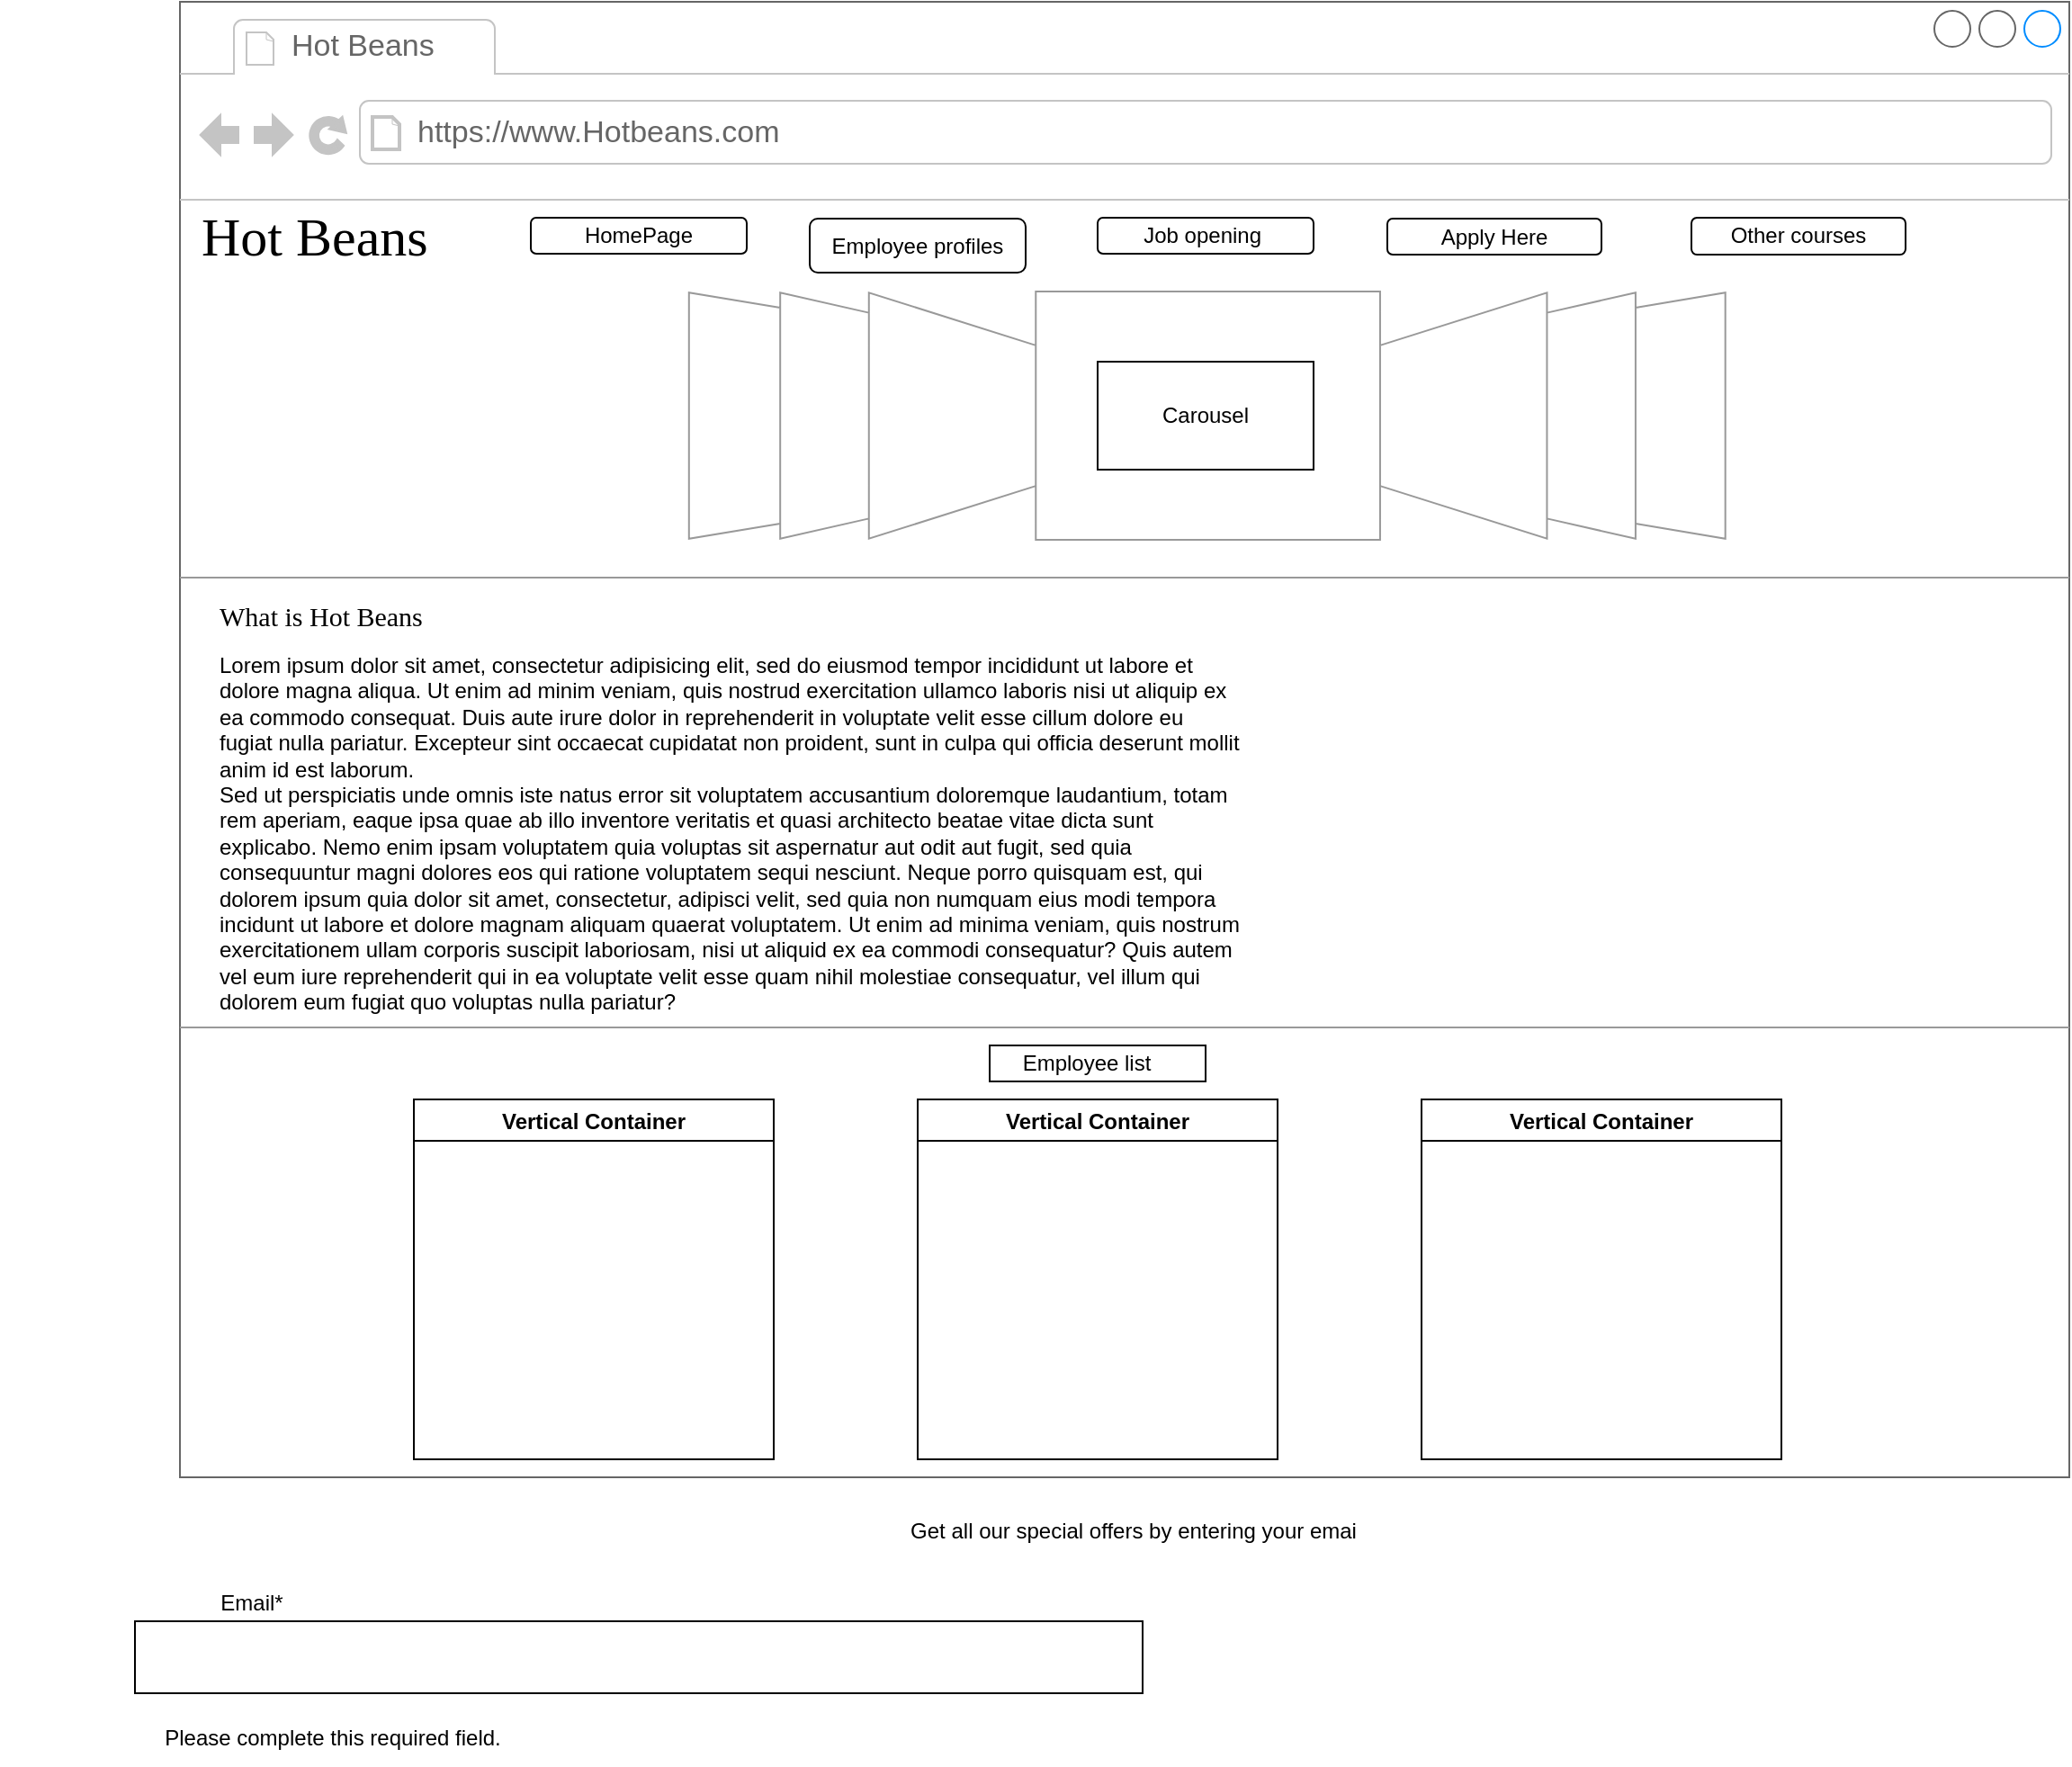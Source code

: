 <mxfile version="18.1.3" type="device" pages="3"><diagram name="Page-1" id="2cc2dc42-3aac-f2a9-1cec-7a8b7cbee084"><mxGraphModel dx="2735" dy="902" grid="1" gridSize="10" guides="1" tooltips="1" connect="1" arrows="1" fold="1" page="1" pageScale="1" pageWidth="1100" pageHeight="850" background="none" math="0" shadow="0"><root><mxCell id="0"/><mxCell id="1" parent="0"/><mxCell id="7026571954dc6520-1" value="" style="strokeWidth=1;shadow=0;dashed=0;align=center;html=1;shape=mxgraph.mockup.containers.browserWindow;rSize=0;strokeColor=#666666;mainText=,;recursiveResize=0;rounded=0;labelBackgroundColor=none;fontFamily=Verdana;fontSize=12" parent="1" vertex="1"><mxGeometry x="30" y="20" width="1050" height="820" as="geometry"/></mxCell><mxCell id="7026571954dc6520-2" value="Hot Beans" style="strokeWidth=1;shadow=0;dashed=0;align=center;html=1;shape=mxgraph.mockup.containers.anchor;fontSize=17;fontColor=#666666;align=left;" parent="7026571954dc6520-1" vertex="1"><mxGeometry x="60" y="12" width="110" height="26" as="geometry"/></mxCell><mxCell id="7026571954dc6520-3" value="https://www.Hotbeans.com" style="strokeWidth=1;shadow=0;dashed=0;align=center;html=1;shape=mxgraph.mockup.containers.anchor;rSize=0;fontSize=17;fontColor=#666666;align=left;" parent="7026571954dc6520-1" vertex="1"><mxGeometry x="130" y="60" width="250" height="26" as="geometry"/></mxCell><mxCell id="7026571954dc6520-4" value="Hot Beans" style="text;html=1;points=[];align=left;verticalAlign=top;spacingTop=-4;fontSize=30;fontFamily=Verdana" parent="7026571954dc6520-1" vertex="1"><mxGeometry x="10" y="110" width="340" height="50" as="geometry"/></mxCell><mxCell id="7026571954dc6520-15" value="" style="verticalLabelPosition=bottom;shadow=0;dashed=0;align=center;html=1;verticalAlign=top;strokeWidth=1;shape=mxgraph.mockup.markup.line;strokeColor=#999999;rounded=0;labelBackgroundColor=none;fillColor=#ffffff;fontFamily=Verdana;fontSize=12;fontColor=#000000;" parent="7026571954dc6520-1" vertex="1"><mxGeometry y="310" width="1050" height="20" as="geometry"/></mxCell><mxCell id="7026571954dc6520-16" value="&lt;br&gt;" style="text;html=1;points=[];align=left;verticalAlign=top;spacingTop=-4;fontSize=15;fontFamily=Verdana" parent="7026571954dc6520-1" vertex="1"><mxGeometry x="20" y="330" width="170" height="30" as="geometry"/></mxCell><mxCell id="7026571954dc6520-17" value="&lt;br&gt;" style="text;spacingTop=-5;whiteSpace=wrap;html=1;align=left;fontSize=12;fontFamily=Helvetica;fillColor=none;strokeColor=none;rounded=0;shadow=1;labelBackgroundColor=none;" parent="7026571954dc6520-1" vertex="1"><mxGeometry x="20" y="370" width="570" height="240" as="geometry"/></mxCell><mxCell id="7026571954dc6520-21" value="" style="verticalLabelPosition=bottom;shadow=0;dashed=0;align=center;html=1;verticalAlign=top;strokeWidth=1;shape=mxgraph.mockup.markup.line;strokeColor=#999999;rounded=0;labelBackgroundColor=none;fillColor=#ffffff;fontFamily=Verdana;fontSize=12;fontColor=#000000;" parent="7026571954dc6520-1" vertex="1"><mxGeometry y="560" width="1050" height="20" as="geometry"/></mxCell><mxCell id="WxMX40vdrR-v5YKP9hfM-1" value="Vertical Container" style="swimlane;" parent="7026571954dc6520-1" vertex="1"><mxGeometry x="130" y="610" width="200" height="200" as="geometry"/></mxCell><mxCell id="WxMX40vdrR-v5YKP9hfM-2" value="Vertical Container" style="swimlane;" parent="7026571954dc6520-1" vertex="1"><mxGeometry x="410" y="610" width="200" height="200" as="geometry"/></mxCell><mxCell id="WxMX40vdrR-v5YKP9hfM-3" value="Vertical Container" style="swimlane;" parent="7026571954dc6520-1" vertex="1"><mxGeometry x="690" y="610" width="200" height="200" as="geometry"/></mxCell><mxCell id="45Do4JzoEdmrgRW5yog9-21" value="Lorem ipsum dolor sit amet, consectetur adipisicing elit, sed do eiusmod tempor incididunt ut labore et dolore magna aliqua. Ut enim ad minim veniam, quis nostrud exercitation ullamco laboris nisi ut aliquip ex ea commodo consequat. Duis aute irure dolor in reprehenderit in voluptate velit esse cillum dolore eu fugiat nulla pariatur. Excepteur sint occaecat cupidatat non proident, sunt in culpa qui officia deserunt mollit anim id est laborum.&#10;Sed ut perspiciatis unde omnis iste natus error sit voluptatem accusantium doloremque laudantium, totam rem aperiam, eaque ipsa quae ab illo inventore veritatis et quasi architecto beatae vitae dicta sunt explicabo. Nemo enim ipsam voluptatem quia voluptas sit aspernatur aut odit aut fugit, sed quia consequuntur magni dolores eos qui ratione voluptatem sequi nesciunt. Neque porro quisquam est, qui dolorem ipsum quia dolor sit amet, consectetur, adipisci velit, sed quia non numquam eius modi tempora incidunt ut labore et dolore magnam aliquam quaerat voluptatem. Ut enim ad minima veniam, quis nostrum exercitationem ullam corporis suscipit laboriosam, nisi ut aliquid ex ea commodi consequatur? Quis autem vel eum iure reprehenderit qui in ea voluptate velit esse quam nihil molestiae consequatur, vel illum qui dolorem eum fugiat quo voluptas nulla pariatur?" style="text;spacingTop=-5;whiteSpace=wrap;html=1;align=left;fontSize=12;fontFamily=Helvetica;fillColor=none;strokeColor=none;rounded=0;shadow=1;labelBackgroundColor=none;" parent="7026571954dc6520-1" vertex="1"><mxGeometry x="20" y="360" width="570" height="240" as="geometry"/></mxCell><mxCell id="WxMX40vdrR-v5YKP9hfM-4" value="Employee list&lt;span style=&quot;white-space: pre&quot;&gt;&#9;&lt;/span&gt;&amp;nbsp;" style="rounded=0;whiteSpace=wrap;html=1;" parent="7026571954dc6520-1" vertex="1"><mxGeometry x="450" y="580" width="120" height="20" as="geometry"/></mxCell><mxCell id="45Do4JzoEdmrgRW5yog9-11" value="HomePage" style="rounded=1;whiteSpace=wrap;html=1;" parent="1" vertex="1"><mxGeometry x="225" y="140" width="120" height="20" as="geometry"/></mxCell><mxCell id="45Do4JzoEdmrgRW5yog9-12" value="Employee profiles" style="rounded=1;whiteSpace=wrap;html=1;" parent="1" vertex="1"><mxGeometry x="380" y="140.5" width="120" height="30" as="geometry"/></mxCell><mxCell id="45Do4JzoEdmrgRW5yog9-13" value="Job opening&amp;nbsp;" style="rounded=1;whiteSpace=wrap;html=1;" parent="1" vertex="1"><mxGeometry x="540" y="140" width="120" height="20" as="geometry"/></mxCell><mxCell id="45Do4JzoEdmrgRW5yog9-14" value="Apply Here" style="rounded=1;whiteSpace=wrap;html=1;" parent="1" vertex="1"><mxGeometry x="701" y="140.5" width="119" height="20" as="geometry"/></mxCell><mxCell id="45Do4JzoEdmrgRW5yog9-15" value="Other courses&lt;span style=&quot;color: rgba(0 , 0 , 0 , 0) ; font-family: monospace ; font-size: 0px&quot;&gt;%3CmxGraphModel%3E%3Croot%3E%3CmxCell%20id%3D%220%22%2F%3E%3CmxCell%20id%3D%221%22%20parent%3D%220%22%2F%3E%3CmxCell%20id%3D%222%22%20value%3D%22What%20is%20Bike%20Land%3F%22%20style%3D%22text%3Bhtml%3D1%3Bpoints%3D%5B%5D%3Balign%3Dleft%3BverticalAlign%3Dtop%3BspacingTop%3D-4%3BfontSize%3D15%3BfontFamily%3DVerdana%22%20vertex%3D%221%22%20parent%3D%221%22%3E%3CmxGeometry%20x%3D%2250%22%20y%3D%22350%22%20width%3D%22170%22%20height%3D%2230%22%20as%3D%22geometry%22%2F%3E%3C%2FmxCell%3E%3C%2Froot%3E%3C%2FmxGraphModel%3E&lt;/span&gt;" style="rounded=1;whiteSpace=wrap;html=1;" parent="1" vertex="1"><mxGeometry x="870" y="140" width="119" height="20.5" as="geometry"/></mxCell><mxCell id="45Do4JzoEdmrgRW5yog9-18" value="" style="verticalLabelPosition=bottom;shadow=0;dashed=0;align=center;html=1;verticalAlign=top;strokeWidth=1;shape=mxgraph.mockup.navigation.coverFlow;strokeColor=#999999;" parent="1" vertex="1"><mxGeometry x="310" y="180.25" width="580" height="139.5" as="geometry"/></mxCell><mxCell id="45Do4JzoEdmrgRW5yog9-19" value="Carousel" style="rounded=0;whiteSpace=wrap;html=1;fontSize=12;" parent="1" vertex="1"><mxGeometry x="540" y="220" width="120" height="60" as="geometry"/></mxCell><mxCell id="45Do4JzoEdmrgRW5yog9-20" value="What is Hot Beans" style="text;html=1;points=[];align=left;verticalAlign=top;spacingTop=-4;fontSize=15;fontFamily=Verdana" parent="1" vertex="1"><mxGeometry x="50" y="350" width="170" height="30" as="geometry"/></mxCell><mxCell id="CupICg_PFwHIVp_fkjvs-1" value="Get all our special offers by entering your emai" style="text;html=1;strokeColor=none;fillColor=none;align=center;verticalAlign=middle;whiteSpace=wrap;rounded=0;fontSize=12;" parent="1" vertex="1"><mxGeometry x="400" y="850" width="320" height="40" as="geometry"/></mxCell><mxCell id="CupICg_PFwHIVp_fkjvs-2" value="Email*" style="text;html=1;strokeColor=none;fillColor=none;align=center;verticalAlign=middle;whiteSpace=wrap;rounded=0;fontSize=12;" parent="1" vertex="1"><mxGeometry y="890" width="140" height="40" as="geometry"/></mxCell><mxCell id="CupICg_PFwHIVp_fkjvs-3" value="" style="rounded=0;whiteSpace=wrap;html=1;fontSize=12;align=left;" parent="1" vertex="1"><mxGeometry x="5" y="920" width="560" height="40" as="geometry"/></mxCell><mxCell id="CupICg_PFwHIVp_fkjvs-4" value="Please complete this required field." style="text;html=1;strokeColor=none;fillColor=none;align=center;verticalAlign=middle;whiteSpace=wrap;rounded=0;fontSize=12;" parent="1" vertex="1"><mxGeometry x="-70" y="970" width="370" height="30" as="geometry"/></mxCell></root></mxGraphModel></diagram><diagram id="ZWi0iWP4k1aOawQYQQgf" name="Page-2"><mxGraphModel dx="1635" dy="902" grid="1" gridSize="10" guides="1" tooltips="1" connect="1" arrows="1" fold="1" page="1" pageScale="1" pageWidth="827" pageHeight="1169" math="0" shadow="0"><root><mxCell id="0"/><mxCell id="1" parent="0"/><mxCell id="4kMwWndkQWSgqeOTyQwQ-1" value="l" style="strokeWidth=1;shadow=0;dashed=0;align=center;html=1;shape=mxgraph.mockup.containers.browserWindow;rSize=0;strokeColor=#666666;mainText=,;recursiveResize=0;rounded=0;labelBackgroundColor=none;fontFamily=Verdana;fontSize=12" parent="1" vertex="1"><mxGeometry x="10" y="20" width="1050" height="820" as="geometry"/></mxCell><mxCell id="4kMwWndkQWSgqeOTyQwQ-2" value="Page 1" style="strokeWidth=1;shadow=0;dashed=0;align=center;html=1;shape=mxgraph.mockup.containers.anchor;fontSize=17;fontColor=#666666;align=left;" parent="4kMwWndkQWSgqeOTyQwQ-1" vertex="1"><mxGeometry x="60" y="12" width="110" height="26" as="geometry"/></mxCell><mxCell id="4kMwWndkQWSgqeOTyQwQ-3" value="https://www.default.com" style="strokeWidth=1;shadow=0;dashed=0;align=center;html=1;shape=mxgraph.mockup.containers.anchor;rSize=0;fontSize=17;fontColor=#666666;align=left;" parent="4kMwWndkQWSgqeOTyQwQ-1" vertex="1"><mxGeometry x="130" y="60" width="250" height="26" as="geometry"/></mxCell><mxCell id="4kMwWndkQWSgqeOTyQwQ-4" value="Hot Beans" style="text;html=1;points=[];align=left;verticalAlign=top;spacingTop=-4;fontSize=30;fontFamily=Verdana" parent="4kMwWndkQWSgqeOTyQwQ-1" vertex="1"><mxGeometry y="240" width="158" height="39" as="geometry"/></mxCell><mxCell id="4kMwWndkQWSgqeOTyQwQ-11" value="" style="verticalLabelPosition=bottom;shadow=0;dashed=0;align=center;html=1;verticalAlign=top;strokeWidth=1;shape=mxgraph.mockup.markup.line;strokeColor=#999999;rounded=0;labelBackgroundColor=none;fillColor=#ffffff;fontFamily=Verdana;fontSize=12;fontColor=#000000;" parent="4kMwWndkQWSgqeOTyQwQ-1" vertex="1"><mxGeometry y="580" width="1050" height="20" as="geometry"/></mxCell><mxCell id="4kMwWndkQWSgqeOTyQwQ-12" value="" style="verticalLabelPosition=bottom;shadow=0;dashed=0;align=center;html=1;verticalAlign=top;strokeWidth=1;shape=mxgraph.mockup.graphics.simpleIcon;strokeColor=#999999;fillColor=#ffffff;rounded=0;labelBackgroundColor=none;fontFamily=Verdana;fontSize=12;fontColor=#000000;" parent="4kMwWndkQWSgqeOTyQwQ-1" vertex="1"><mxGeometry x="15" y="610" width="200" height="200" as="geometry"/></mxCell><mxCell id="4kMwWndkQWSgqeOTyQwQ-13" value="Reviews." style="text;html=1;points=[];align=left;verticalAlign=top;spacingTop=-4;fontSize=15;fontFamily=Verdana" parent="4kMwWndkQWSgqeOTyQwQ-1" vertex="1"><mxGeometry x="780" y="610" width="170" height="30" as="geometry"/></mxCell><mxCell id="4kMwWndkQWSgqeOTyQwQ-14" value="&lt;div style=&quot;text-align: justify&quot;&gt;&lt;span&gt;Some default text to fill some space, and&amp;nbsp;&lt;/span&gt;&lt;span&gt;something more so there is more text&lt;/span&gt;&lt;/div&gt;&lt;div style=&quot;text-align: justify&quot;&gt;&lt;hr id=&quot;null&quot; style=&quot;text-align: justify&quot;&gt;&lt;span&gt;&lt;div style=&quot;text-align: justify&quot;&gt;&lt;span&gt;Some default text to fill some space, and&amp;nbsp;&lt;/span&gt;&lt;span&gt;something more so there is more text&lt;/span&gt;&lt;/div&gt;&lt;/span&gt;&lt;/div&gt;&lt;hr id=&quot;null&quot; style=&quot;text-align: justify&quot;&gt;&lt;span&gt;&lt;div style=&quot;text-align: justify&quot;&gt;&lt;span&gt;Some default text to fill some space, and&amp;nbsp;&lt;/span&gt;&lt;span&gt;something more so there is more text&lt;/span&gt;&lt;/div&gt;&lt;/span&gt;&lt;hr id=&quot;null&quot; style=&quot;text-align: justify&quot;&gt;&lt;span&gt;&lt;div style=&quot;text-align: justify&quot;&gt;&lt;span&gt;Some default text to fill some space, and&amp;nbsp;&lt;/span&gt;&lt;span&gt;something more so there is more text&lt;/span&gt;&lt;/div&gt;&lt;/span&gt;&lt;hr id=&quot;null&quot; style=&quot;text-align: left&quot;&gt;" style="whiteSpace=wrap;html=1;rounded=0;shadow=0;labelBackgroundColor=none;strokeWidth=1;fontFamily=Verdana;fontSize=12;align=center;verticalAlign=top;" parent="4kMwWndkQWSgqeOTyQwQ-1" vertex="1"><mxGeometry x="780" y="640" width="260" height="170" as="geometry"/></mxCell><mxCell id="4kMwWndkQWSgqeOTyQwQ-20" value="Logo" style="ellipse;whiteSpace=wrap;html=1;aspect=fixed;" parent="4kMwWndkQWSgqeOTyQwQ-1" vertex="1"><mxGeometry y="110" width="120" height="120" as="geometry"/></mxCell><mxCell id="4kMwWndkQWSgqeOTyQwQ-22" value="" style="verticalLabelPosition=bottom;shadow=0;dashed=0;align=center;html=1;verticalAlign=top;strokeWidth=1;shape=mxgraph.mockup.graphics.simpleIcon;strokeColor=#999999;fillColor=#ffffff;rounded=0;labelBackgroundColor=none;fontFamily=Verdana;fontSize=12;fontColor=#000000;" parent="4kMwWndkQWSgqeOTyQwQ-1" vertex="1"><mxGeometry x="250" y="610" width="200" height="200" as="geometry"/></mxCell><mxCell id="4kMwWndkQWSgqeOTyQwQ-23" value="" style="verticalLabelPosition=bottom;shadow=0;dashed=0;align=center;html=1;verticalAlign=top;strokeWidth=1;shape=mxgraph.mockup.graphics.simpleIcon;strokeColor=#999999;fillColor=#ffffff;rounded=0;labelBackgroundColor=none;fontFamily=Verdana;fontSize=12;fontColor=#000000;" parent="4kMwWndkQWSgqeOTyQwQ-1" vertex="1"><mxGeometry x="490" y="610" width="200" height="200" as="geometry"/></mxCell><mxCell id="CJcVJeObQF0wakljuC5W-1" value="HomePage" style="rounded=1;whiteSpace=wrap;html=1;" parent="4kMwWndkQWSgqeOTyQwQ-1" vertex="1"><mxGeometry y="320" width="120" height="20" as="geometry"/></mxCell><mxCell id="SkqXxE-6gzRZPowPC37K-1" value="Employee profiles" style="rounded=1;whiteSpace=wrap;html=1;" parent="4kMwWndkQWSgqeOTyQwQ-1" vertex="1"><mxGeometry y="350" width="120" height="30" as="geometry"/></mxCell><mxCell id="bZXjq_W9JD0INZRD7JhZ-1" value="Job opening&amp;nbsp;" style="rounded=1;whiteSpace=wrap;html=1;" parent="4kMwWndkQWSgqeOTyQwQ-1" vertex="1"><mxGeometry y="390" width="120" height="20" as="geometry"/></mxCell><mxCell id="TF-oZGscUG3q8Hkx4Sw9-1" value="Apply Here" style="rounded=1;whiteSpace=wrap;html=1;" parent="4kMwWndkQWSgqeOTyQwQ-1" vertex="1"><mxGeometry x="1" y="420" width="119" height="20" as="geometry"/></mxCell><mxCell id="0nLBfHJ9BtGbEDVzq5M4-1" value="Other courses&lt;span style=&quot;color: rgba(0 , 0 , 0 , 0) ; font-family: monospace ; font-size: 0px&quot;&gt;%3CmxGraphModel%3E%3Croot%3E%3CmxCell%20id%3D%220%22%2F%3E%3CmxCell%20id%3D%221%22%20parent%3D%220%22%2F%3E%3CmxCell%20id%3D%222%22%20value%3D%22What%20is%20Bike%20Land%3F%22%20style%3D%22text%3Bhtml%3D1%3Bpoints%3D%5B%5D%3Balign%3Dleft%3BverticalAlign%3Dtop%3BspacingTop%3D-4%3BfontSize%3D15%3BfontFamily%3DVerdana%22%20vertex%3D%221%22%20parent%3D%221%22%3E%3CmxGeometry%20x%3D%2250%22%20y%3D%22350%22%20width%3D%22170%22%20height%3D%2230%22%20as%3D%22geometry%22%2F%3E%3C%2FmxCell%3E%3C%2Froot%3E%3C%2FmxGraphModel%3E&lt;/span&gt;" style="rounded=1;whiteSpace=wrap;html=1;" parent="4kMwWndkQWSgqeOTyQwQ-1" vertex="1"><mxGeometry x="1" y="450" width="119" height="20.5" as="geometry"/></mxCell><mxCell id="IZ-p9vVsFZSXN8jaLBvx-1" value="" style="verticalLabelPosition=bottom;shadow=0;dashed=0;align=center;html=1;verticalAlign=top;strokeWidth=1;shape=mxgraph.mockup.misc.shoppingCart;strokeColor=#999999;" parent="4kMwWndkQWSgqeOTyQwQ-1" vertex="1"><mxGeometry x="40" y="490" width="40" height="40" as="geometry"/></mxCell><mxCell id="IZ-p9vVsFZSXN8jaLBvx-3" value="picture of special product&amp;nbsp;&lt;br&gt;" style="rounded=0;whiteSpace=wrap;html=1;" parent="4kMwWndkQWSgqeOTyQwQ-1" vertex="1"><mxGeometry x="158" y="110" width="862" height="480" as="geometry"/></mxCell></root></mxGraphModel></diagram><diagram id="Gu_yfMdq-oouKfaQ6sdd" name="Page-3"><mxGraphModel dx="2062" dy="1118" grid="1" gridSize="10" guides="1" tooltips="1" connect="1" arrows="1" fold="1" page="1" pageScale="1" pageWidth="827" pageHeight="1169" math="0" shadow="0"><root><mxCell id="0"/><mxCell id="1" parent="0"/><mxCell id="tT1rzq9SSZvbqHj0OA3R-1" value="l" style="strokeWidth=1;shadow=0;dashed=0;align=center;html=1;shape=mxgraph.mockup.containers.browserWindow;rSize=0;strokeColor=#666666;mainText=,;recursiveResize=0;rounded=0;labelBackgroundColor=none;fontFamily=Verdana;fontSize=12" vertex="1" parent="1"><mxGeometry x="10" y="20" width="1051" height="1140" as="geometry"/></mxCell><mxCell id="tT1rzq9SSZvbqHj0OA3R-2" value="Page 1" style="strokeWidth=1;shadow=0;dashed=0;align=center;html=1;shape=mxgraph.mockup.containers.anchor;fontSize=17;fontColor=#666666;align=left;" vertex="1" parent="tT1rzq9SSZvbqHj0OA3R-1"><mxGeometry x="60" y="12" width="110" height="26" as="geometry"/></mxCell><mxCell id="tT1rzq9SSZvbqHj0OA3R-3" value="https://www.default.com" style="strokeWidth=1;shadow=0;dashed=0;align=center;html=1;shape=mxgraph.mockup.containers.anchor;rSize=0;fontSize=17;fontColor=#666666;align=left;" vertex="1" parent="tT1rzq9SSZvbqHj0OA3R-1"><mxGeometry x="130" y="60" width="250" height="26" as="geometry"/></mxCell><mxCell id="tT1rzq9SSZvbqHj0OA3R-4" value="Hot Beans" style="text;html=1;points=[];align=left;verticalAlign=top;spacingTop=-4;fontSize=30;fontFamily=Verdana" vertex="1" parent="tT1rzq9SSZvbqHj0OA3R-1"><mxGeometry y="240" width="158" height="39" as="geometry"/></mxCell><mxCell id="tT1rzq9SSZvbqHj0OA3R-5" value="" style="verticalLabelPosition=bottom;shadow=0;dashed=0;align=center;html=1;verticalAlign=top;strokeWidth=1;shape=mxgraph.mockup.markup.line;strokeColor=#999999;rounded=0;labelBackgroundColor=none;fillColor=#ffffff;fontFamily=Verdana;fontSize=12;fontColor=#000000;" vertex="1" parent="tT1rzq9SSZvbqHj0OA3R-1"><mxGeometry y="580" width="1050" height="20" as="geometry"/></mxCell><mxCell id="tT1rzq9SSZvbqHj0OA3R-7" value="What we aim to achieve&amp;nbsp;&lt;br&gt;" style="text;html=1;points=[];align=left;verticalAlign=top;spacingTop=-4;fontSize=15;fontFamily=Verdana" vertex="1" parent="tT1rzq9SSZvbqHj0OA3R-1"><mxGeometry x="780" y="610" width="170" height="30" as="geometry"/></mxCell><mxCell id="tT1rzq9SSZvbqHj0OA3R-8" value="&lt;div style=&quot;text-align: justify&quot;&gt;&lt;span&gt;Some default text to fill some space, and&amp;nbsp;&lt;/span&gt;&lt;span&gt;something more so there is more text&lt;/span&gt;&lt;/div&gt;&lt;div style=&quot;text-align: justify&quot;&gt;&lt;hr id=&quot;null&quot; style=&quot;text-align: justify&quot;&gt;&lt;span&gt;&lt;div style=&quot;text-align: justify&quot;&gt;&lt;span&gt;Some default text to fill some space, and&amp;nbsp;&lt;/span&gt;&lt;span&gt;something more so there is more text&lt;/span&gt;&lt;/div&gt;&lt;/span&gt;&lt;/div&gt;&lt;hr id=&quot;null&quot; style=&quot;text-align: justify&quot;&gt;&lt;span&gt;&lt;div style=&quot;text-align: justify&quot;&gt;&lt;span&gt;Some default text to fill some space, and&amp;nbsp;&lt;/span&gt;&lt;span&gt;something more so there is more text&lt;/span&gt;&lt;/div&gt;&lt;/span&gt;&lt;hr id=&quot;null&quot; style=&quot;text-align: justify&quot;&gt;&lt;span&gt;&lt;div style=&quot;text-align: justify&quot;&gt;&lt;span&gt;Some default text to fill some space, and&amp;nbsp;&lt;/span&gt;&lt;span&gt;something more so there is more text&lt;/span&gt;&lt;/div&gt;&lt;/span&gt;&lt;hr id=&quot;null&quot; style=&quot;text-align: left&quot;&gt;" style="whiteSpace=wrap;html=1;rounded=0;shadow=0;labelBackgroundColor=none;strokeWidth=1;fontFamily=Verdana;fontSize=12;align=center;verticalAlign=top;" vertex="1" parent="tT1rzq9SSZvbqHj0OA3R-1"><mxGeometry x="780" y="640" width="260" height="170" as="geometry"/></mxCell><mxCell id="tT1rzq9SSZvbqHj0OA3R-9" value="Logo" style="ellipse;whiteSpace=wrap;html=1;aspect=fixed;" vertex="1" parent="tT1rzq9SSZvbqHj0OA3R-1"><mxGeometry y="110" width="120" height="120" as="geometry"/></mxCell><mxCell id="tT1rzq9SSZvbqHj0OA3R-12" value="HomePage" style="rounded=1;whiteSpace=wrap;html=1;" vertex="1" parent="tT1rzq9SSZvbqHj0OA3R-1"><mxGeometry y="320" width="120" height="20" as="geometry"/></mxCell><mxCell id="tT1rzq9SSZvbqHj0OA3R-13" value="Employee profiles" style="rounded=1;whiteSpace=wrap;html=1;" vertex="1" parent="tT1rzq9SSZvbqHj0OA3R-1"><mxGeometry y="350" width="120" height="30" as="geometry"/></mxCell><mxCell id="tT1rzq9SSZvbqHj0OA3R-14" value="Job opening&amp;nbsp;" style="rounded=1;whiteSpace=wrap;html=1;" vertex="1" parent="tT1rzq9SSZvbqHj0OA3R-1"><mxGeometry y="390" width="120" height="20" as="geometry"/></mxCell><mxCell id="tT1rzq9SSZvbqHj0OA3R-15" value="Apply Here" style="rounded=1;whiteSpace=wrap;html=1;" vertex="1" parent="tT1rzq9SSZvbqHj0OA3R-1"><mxGeometry x="1" y="420" width="119" height="20" as="geometry"/></mxCell><mxCell id="tT1rzq9SSZvbqHj0OA3R-16" value="Other courses&lt;span style=&quot;color: rgba(0 , 0 , 0 , 0) ; font-family: monospace ; font-size: 0px&quot;&gt;%3CmxGraphModel%3E%3Croot%3E%3CmxCell%20id%3D%220%22%2F%3E%3CmxCell%20id%3D%221%22%20parent%3D%220%22%2F%3E%3CmxCell%20id%3D%222%22%20value%3D%22What%20is%20Bike%20Land%3F%22%20style%3D%22text%3Bhtml%3D1%3Bpoints%3D%5B%5D%3Balign%3Dleft%3BverticalAlign%3Dtop%3BspacingTop%3D-4%3BfontSize%3D15%3BfontFamily%3DVerdana%22%20vertex%3D%221%22%20parent%3D%221%22%3E%3CmxGeometry%20x%3D%2250%22%20y%3D%22350%22%20width%3D%22170%22%20height%3D%2230%22%20as%3D%22geometry%22%2F%3E%3C%2FmxCell%3E%3C%2Froot%3E%3C%2FmxGraphModel%3E&lt;/span&gt;" style="rounded=1;whiteSpace=wrap;html=1;" vertex="1" parent="tT1rzq9SSZvbqHj0OA3R-1"><mxGeometry x="1" y="450" width="119" height="20.5" as="geometry"/></mxCell><mxCell id="tT1rzq9SSZvbqHj0OA3R-17" value="" style="verticalLabelPosition=bottom;shadow=0;dashed=0;align=center;html=1;verticalAlign=top;strokeWidth=1;shape=mxgraph.mockup.misc.shoppingCart;strokeColor=#999999;" vertex="1" parent="tT1rzq9SSZvbqHj0OA3R-1"><mxGeometry x="40" y="490" width="40" height="40" as="geometry"/></mxCell><mxCell id="tT1rzq9SSZvbqHj0OA3R-18" value="picture of special product&amp;nbsp;&lt;br&gt;" style="rounded=0;whiteSpace=wrap;html=1;" vertex="1" parent="tT1rzq9SSZvbqHj0OA3R-1"><mxGeometry x="158" y="110" width="862" height="480" as="geometry"/></mxCell><mxCell id="tT1rzq9SSZvbqHj0OA3R-19" value="" style="verticalLabelPosition=bottom;shadow=0;dashed=0;align=center;html=1;verticalAlign=top;strokeWidth=1;shape=mxgraph.mockup.markup.line;strokeColor=#999999;rounded=0;labelBackgroundColor=none;fillColor=#ffffff;fontFamily=Verdana;fontSize=12;fontColor=#000000;" vertex="1" parent="tT1rzq9SSZvbqHj0OA3R-1"><mxGeometry x="1" y="820" width="1050" height="20" as="geometry"/></mxCell><mxCell id="S8xsD9uD7vaLaFFk3mm--1" value="About Hot Beans" style="rounded=0;whiteSpace=wrap;html=1;" vertex="1" parent="tT1rzq9SSZvbqHj0OA3R-1"><mxGeometry x="30" y="610" width="440" height="200" as="geometry"/></mxCell><mxCell id="S8xsD9uD7vaLaFFk3mm--2" value="picture of hot beans" style="rounded=0;whiteSpace=wrap;html=1;" vertex="1" parent="tT1rzq9SSZvbqHj0OA3R-1"><mxGeometry x="500" y="610" width="240" height="200" as="geometry"/></mxCell><mxCell id="S8xsD9uD7vaLaFFk3mm--3" value="what we offer at Hot Beans" style="rounded=0;whiteSpace=wrap;html=1;" vertex="1" parent="tT1rzq9SSZvbqHj0OA3R-1"><mxGeometry x="19" y="840" width="1011" height="280" as="geometry"/></mxCell></root></mxGraphModel></diagram></mxfile>